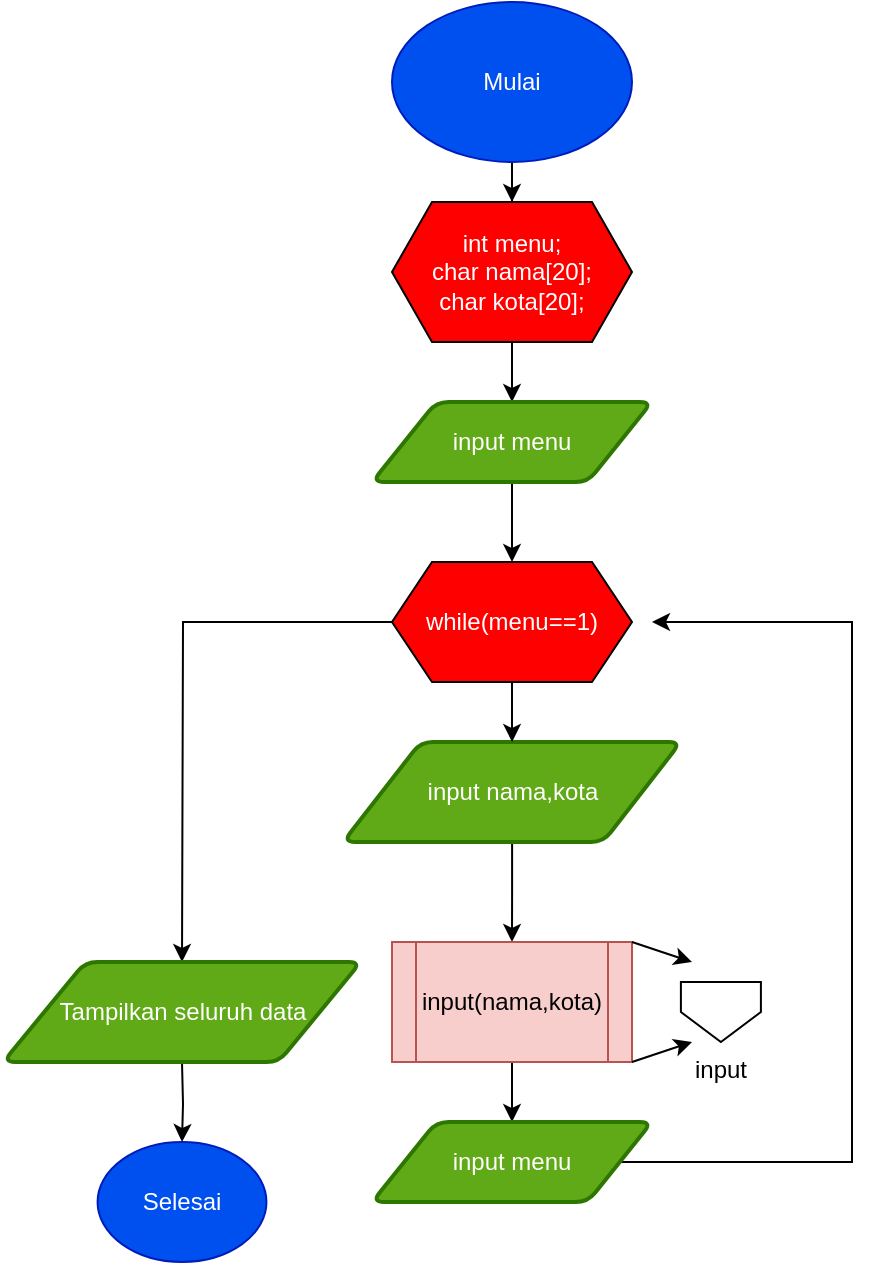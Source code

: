 <mxfile version="14.5.3" type="github">
  <diagram id="C5RBs43oDa-KdzZeNtuy" name="Page-1">
    <mxGraphModel dx="868" dy="1651" grid="1" gridSize="10" guides="1" tooltips="1" connect="1" arrows="1" fold="1" page="1" pageScale="1" pageWidth="827" pageHeight="1169" math="0" shadow="0">
      <root>
        <mxCell id="WIyWlLk6GJQsqaUBKTNV-0" />
        <mxCell id="WIyWlLk6GJQsqaUBKTNV-1" parent="WIyWlLk6GJQsqaUBKTNV-0" />
        <mxCell id="lYrutSBF03TJzKnHKQ7h-3" value="" style="edgeStyle=orthogonalEdgeStyle;rounded=0;orthogonalLoop=1;jettySize=auto;html=1;" parent="WIyWlLk6GJQsqaUBKTNV-1" source="FQ0B8DtnKVogVxd-fA1m-1" target="lYrutSBF03TJzKnHKQ7h-2" edge="1">
          <mxGeometry relative="1" as="geometry" />
        </mxCell>
        <mxCell id="FQ0B8DtnKVogVxd-fA1m-1" value="&lt;div style=&quot;color: rgb(255 , 255 , 255)&quot;&gt;&lt;div&gt;int menu;&lt;/div&gt;&lt;div&gt;&lt;span&gt;	&lt;/span&gt;char nama[20];&lt;/div&gt;&lt;div&gt;&lt;span&gt;	&lt;/span&gt;char kota[20];&lt;/div&gt;&lt;/div&gt;" style="shape=hexagon;perimeter=hexagonPerimeter2;whiteSpace=wrap;html=1;fixedSize=1;fillColor=#FF0000;" parent="WIyWlLk6GJQsqaUBKTNV-1" vertex="1">
          <mxGeometry x="210" y="10" width="120" height="70" as="geometry" />
        </mxCell>
        <mxCell id="FQ0B8DtnKVogVxd-fA1m-11" value="" style="edgeStyle=orthogonalEdgeStyle;rounded=0;orthogonalLoop=1;jettySize=auto;html=1;" parent="WIyWlLk6GJQsqaUBKTNV-1" source="FQ0B8DtnKVogVxd-fA1m-5" edge="1">
          <mxGeometry relative="1" as="geometry">
            <mxPoint x="270" y="380" as="targetPoint" />
          </mxGeometry>
        </mxCell>
        <mxCell id="FQ0B8DtnKVogVxd-fA1m-5" value="input nama,kota" style="shape=parallelogram;html=1;strokeWidth=2;perimeter=parallelogramPerimeter;whiteSpace=wrap;rounded=1;arcSize=12;size=0.23;fillColor=#60a917;strokeColor=#2D7600;fontColor=#ffffff;" parent="WIyWlLk6GJQsqaUBKTNV-1" vertex="1">
          <mxGeometry x="185.55" y="280" width="168.9" height="50" as="geometry" />
        </mxCell>
        <mxCell id="FQ0B8DtnKVogVxd-fA1m-58" value="" style="edgeStyle=orthogonalEdgeStyle;rounded=0;orthogonalLoop=1;jettySize=auto;html=1;" parent="WIyWlLk6GJQsqaUBKTNV-1" source="FQ0B8DtnKVogVxd-fA1m-57" target="FQ0B8DtnKVogVxd-fA1m-1" edge="1">
          <mxGeometry relative="1" as="geometry" />
        </mxCell>
        <mxCell id="FQ0B8DtnKVogVxd-fA1m-57" value="Mulai" style="ellipse;whiteSpace=wrap;html=1;fontColor=#ffffff;strokeColor=#001DBC;fillColor=#0050ef;" parent="WIyWlLk6GJQsqaUBKTNV-1" vertex="1">
          <mxGeometry x="210" y="-90" width="120" height="80" as="geometry" />
        </mxCell>
        <mxCell id="lYrutSBF03TJzKnHKQ7h-6" value="" style="edgeStyle=orthogonalEdgeStyle;rounded=0;orthogonalLoop=1;jettySize=auto;html=1;" parent="WIyWlLk6GJQsqaUBKTNV-1" source="lYrutSBF03TJzKnHKQ7h-0" target="FQ0B8DtnKVogVxd-fA1m-5" edge="1">
          <mxGeometry relative="1" as="geometry" />
        </mxCell>
        <mxCell id="lYrutSBF03TJzKnHKQ7h-15" style="edgeStyle=orthogonalEdgeStyle;rounded=0;orthogonalLoop=1;jettySize=auto;html=1;entryX=0.5;entryY=0;entryDx=0;entryDy=0;" parent="WIyWlLk6GJQsqaUBKTNV-1" source="lYrutSBF03TJzKnHKQ7h-0" edge="1">
          <mxGeometry relative="1" as="geometry">
            <mxPoint x="105" y="390" as="targetPoint" />
          </mxGeometry>
        </mxCell>
        <mxCell id="lYrutSBF03TJzKnHKQ7h-0" value="&lt;div style=&quot;color: rgb(255 , 255 , 255)&quot;&gt;&lt;div&gt;while(menu==1)&lt;/div&gt;&lt;/div&gt;" style="shape=hexagon;perimeter=hexagonPerimeter2;whiteSpace=wrap;html=1;fixedSize=1;fillColor=#FF0000;" parent="WIyWlLk6GJQsqaUBKTNV-1" vertex="1">
          <mxGeometry x="210" y="190" width="120" height="60" as="geometry" />
        </mxCell>
        <mxCell id="lYrutSBF03TJzKnHKQ7h-5" value="" style="edgeStyle=orthogonalEdgeStyle;rounded=0;orthogonalLoop=1;jettySize=auto;html=1;" parent="WIyWlLk6GJQsqaUBKTNV-1" source="lYrutSBF03TJzKnHKQ7h-2" target="lYrutSBF03TJzKnHKQ7h-0" edge="1">
          <mxGeometry relative="1" as="geometry" />
        </mxCell>
        <mxCell id="lYrutSBF03TJzKnHKQ7h-2" value="input menu" style="shape=parallelogram;html=1;strokeWidth=2;perimeter=parallelogramPerimeter;whiteSpace=wrap;rounded=1;arcSize=12;size=0.23;fillColor=#60a917;strokeColor=#2D7600;fontColor=#ffffff;" parent="WIyWlLk6GJQsqaUBKTNV-1" vertex="1">
          <mxGeometry x="200" y="110" width="140" height="40" as="geometry" />
        </mxCell>
        <mxCell id="lYrutSBF03TJzKnHKQ7h-11" value="" style="edgeStyle=orthogonalEdgeStyle;rounded=0;orthogonalLoop=1;jettySize=auto;html=1;" parent="WIyWlLk6GJQsqaUBKTNV-1" source="lYrutSBF03TJzKnHKQ7h-7" target="lYrutSBF03TJzKnHKQ7h-10" edge="1">
          <mxGeometry relative="1" as="geometry" />
        </mxCell>
        <mxCell id="lYrutSBF03TJzKnHKQ7h-7" value="input(nama,kota)" style="shape=process;whiteSpace=wrap;html=1;backgroundOutline=1;fillColor=#f8cecc;strokeColor=#b85450;" parent="WIyWlLk6GJQsqaUBKTNV-1" vertex="1">
          <mxGeometry x="210" y="380" width="120" height="60" as="geometry" />
        </mxCell>
        <mxCell id="lYrutSBF03TJzKnHKQ7h-22" style="edgeStyle=orthogonalEdgeStyle;rounded=0;orthogonalLoop=1;jettySize=auto;html=1;" parent="WIyWlLk6GJQsqaUBKTNV-1" source="lYrutSBF03TJzKnHKQ7h-10" edge="1">
          <mxGeometry relative="1" as="geometry">
            <mxPoint x="340" y="220" as="targetPoint" />
            <Array as="points">
              <mxPoint x="440" y="490" />
              <mxPoint x="440" y="220" />
            </Array>
          </mxGeometry>
        </mxCell>
        <mxCell id="lYrutSBF03TJzKnHKQ7h-10" value="input menu" style="shape=parallelogram;html=1;strokeWidth=2;perimeter=parallelogramPerimeter;whiteSpace=wrap;rounded=1;arcSize=12;size=0.23;fillColor=#60a917;strokeColor=#2D7600;fontColor=#ffffff;" parent="WIyWlLk6GJQsqaUBKTNV-1" vertex="1">
          <mxGeometry x="200" y="470" width="140" height="40" as="geometry" />
        </mxCell>
        <mxCell id="lYrutSBF03TJzKnHKQ7h-18" value="" style="edgeStyle=orthogonalEdgeStyle;rounded=0;orthogonalLoop=1;jettySize=auto;html=1;" parent="WIyWlLk6GJQsqaUBKTNV-1" target="lYrutSBF03TJzKnHKQ7h-16" edge="1">
          <mxGeometry relative="1" as="geometry">
            <mxPoint x="105" y="440" as="sourcePoint" />
          </mxGeometry>
        </mxCell>
        <mxCell id="lYrutSBF03TJzKnHKQ7h-16" value="Selesai" style="ellipse;whiteSpace=wrap;html=1;fontColor=#ffffff;strokeColor=#001DBC;fillColor=#0050ef;" parent="WIyWlLk6GJQsqaUBKTNV-1" vertex="1">
          <mxGeometry x="62.78" y="480" width="84.45" height="60" as="geometry" />
        </mxCell>
        <mxCell id="lYrutSBF03TJzKnHKQ7h-19" value="input" style="verticalLabelPosition=bottom;verticalAlign=top;html=1;shape=offPageConnector;rounded=0;size=0.5;" parent="WIyWlLk6GJQsqaUBKTNV-1" vertex="1">
          <mxGeometry x="354.45" y="400" width="40" height="30" as="geometry" />
        </mxCell>
        <mxCell id="lYrutSBF03TJzKnHKQ7h-20" value="" style="endArrow=classic;html=1;" parent="WIyWlLk6GJQsqaUBKTNV-1" edge="1">
          <mxGeometry width="50" height="50" relative="1" as="geometry">
            <mxPoint x="330" y="380" as="sourcePoint" />
            <mxPoint x="360" y="390" as="targetPoint" />
          </mxGeometry>
        </mxCell>
        <mxCell id="lYrutSBF03TJzKnHKQ7h-21" value="" style="endArrow=classic;html=1;" parent="WIyWlLk6GJQsqaUBKTNV-1" edge="1">
          <mxGeometry width="50" height="50" relative="1" as="geometry">
            <mxPoint x="330" y="440" as="sourcePoint" />
            <mxPoint x="360" y="430" as="targetPoint" />
          </mxGeometry>
        </mxCell>
        <mxCell id="aH0BZYLFgx1ZKJ95zTKU-0" value="Tampilkan seluruh data" style="shape=parallelogram;html=1;strokeWidth=2;perimeter=parallelogramPerimeter;whiteSpace=wrap;rounded=1;arcSize=12;size=0.23;fillColor=#60a917;strokeColor=#2D7600;fontColor=#ffffff;" vertex="1" parent="WIyWlLk6GJQsqaUBKTNV-1">
          <mxGeometry x="15.55" y="390" width="178.9" height="50" as="geometry" />
        </mxCell>
      </root>
    </mxGraphModel>
  </diagram>
</mxfile>
